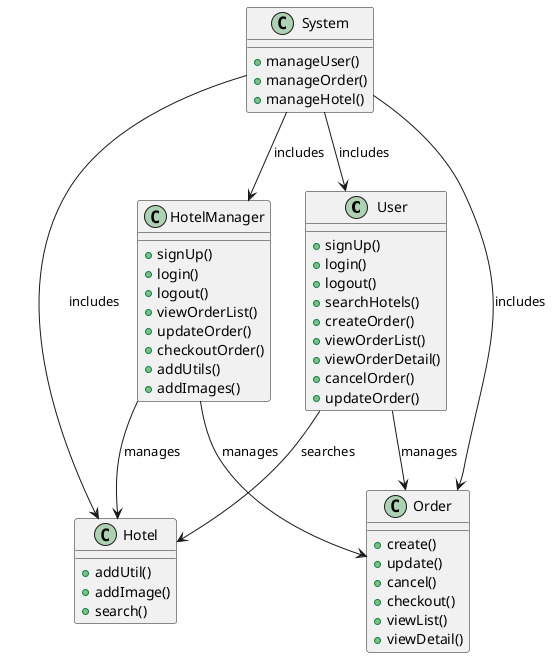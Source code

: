@startuml

class User {
    + signUp()
    + login()
    + logout()
    + searchHotels()
    + createOrder()
    + viewOrderList()
    + viewOrderDetail()
    + cancelOrder()
    + updateOrder()
}

class HotelManager {
    + signUp()
    + login()
    + logout()
    + viewOrderList()
    + updateOrder()
    + checkoutOrder()
    + addUtils()
    + addImages()
}

class Order {
    + create()
    + update()
    + cancel()
    + checkout()
    + viewList()
    + viewDetail()
}

class Hotel {
    + addUtil()
    + addImage()
    + search()
}

class System {
    + manageUser()
    + manageOrder()
    + manageHotel()
}

User --> Order : manages
User --> Hotel : searches
HotelManager --> Order : manages
HotelManager --> Hotel : manages
System --> User : includes
System --> HotelManager : includes
System --> Order : includes
System --> Hotel : includes

@enduml
